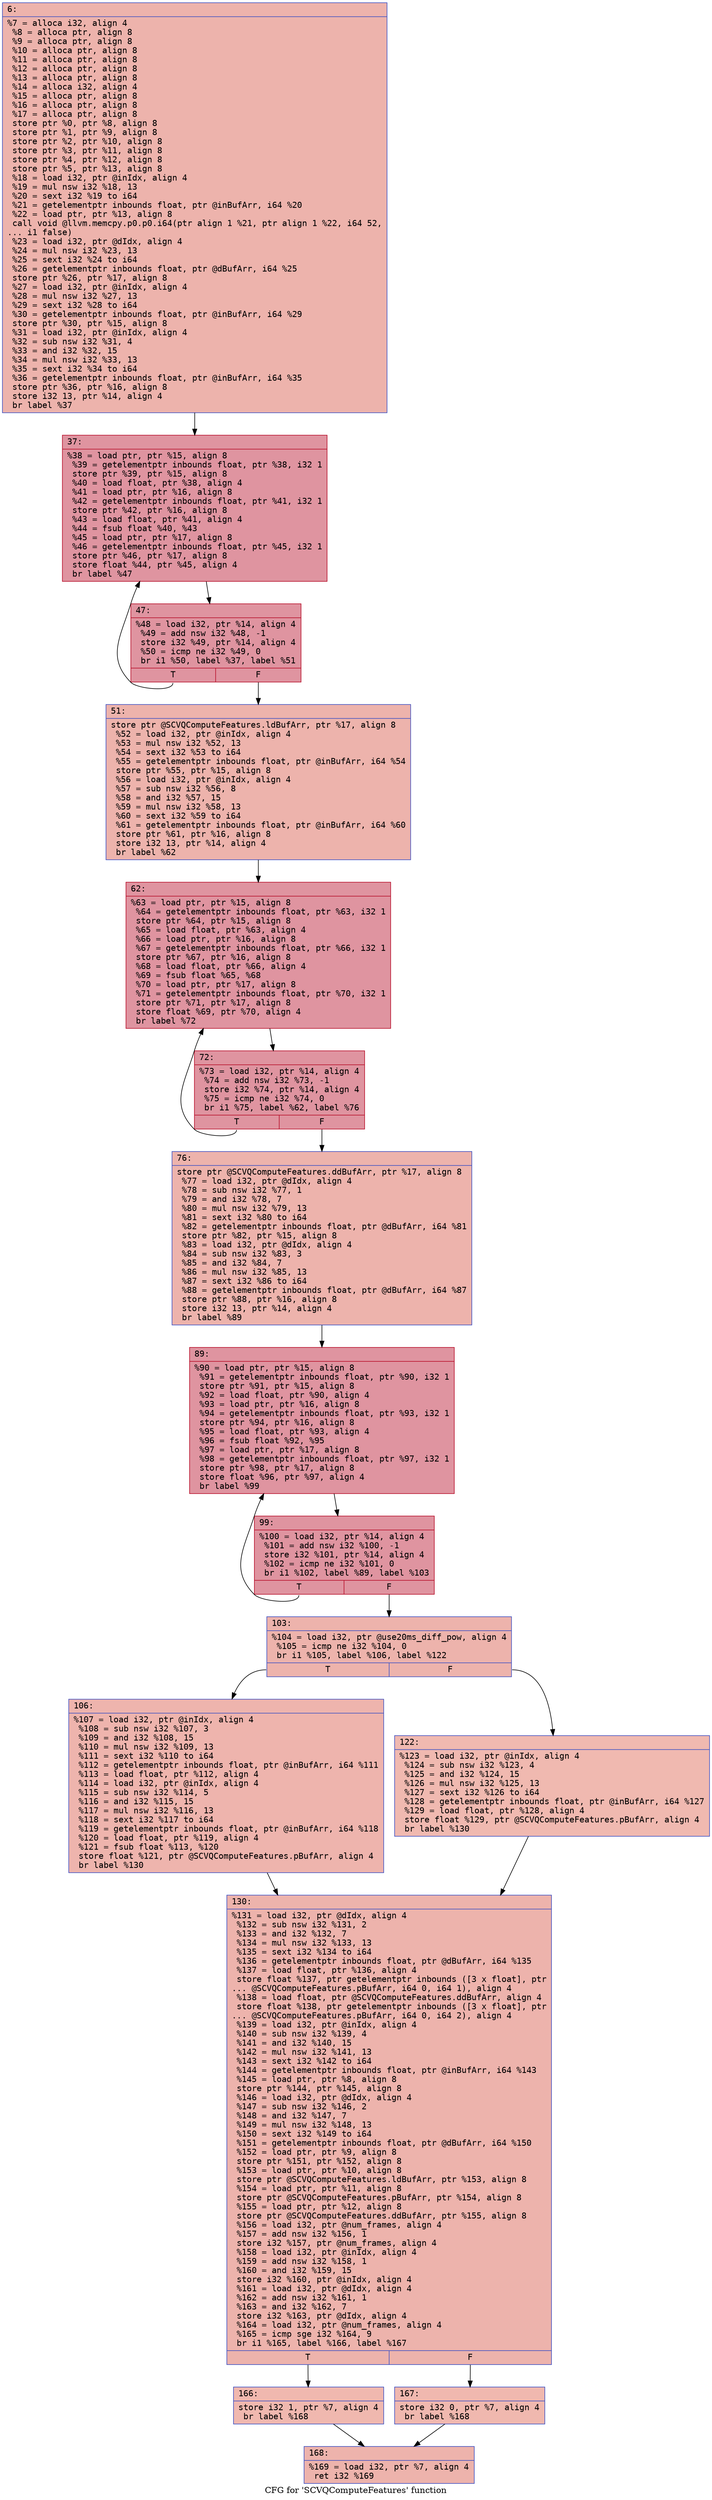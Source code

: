 digraph "CFG for 'SCVQComputeFeatures' function" {
	label="CFG for 'SCVQComputeFeatures' function";

	Node0x600001f5f1b0 [shape=record,color="#3d50c3ff", style=filled, fillcolor="#d6524470" fontname="Courier",label="{6:\l|  %7 = alloca i32, align 4\l  %8 = alloca ptr, align 8\l  %9 = alloca ptr, align 8\l  %10 = alloca ptr, align 8\l  %11 = alloca ptr, align 8\l  %12 = alloca ptr, align 8\l  %13 = alloca ptr, align 8\l  %14 = alloca i32, align 4\l  %15 = alloca ptr, align 8\l  %16 = alloca ptr, align 8\l  %17 = alloca ptr, align 8\l  store ptr %0, ptr %8, align 8\l  store ptr %1, ptr %9, align 8\l  store ptr %2, ptr %10, align 8\l  store ptr %3, ptr %11, align 8\l  store ptr %4, ptr %12, align 8\l  store ptr %5, ptr %13, align 8\l  %18 = load i32, ptr @inIdx, align 4\l  %19 = mul nsw i32 %18, 13\l  %20 = sext i32 %19 to i64\l  %21 = getelementptr inbounds float, ptr @inBufArr, i64 %20\l  %22 = load ptr, ptr %13, align 8\l  call void @llvm.memcpy.p0.p0.i64(ptr align 1 %21, ptr align 1 %22, i64 52,\l... i1 false)\l  %23 = load i32, ptr @dIdx, align 4\l  %24 = mul nsw i32 %23, 13\l  %25 = sext i32 %24 to i64\l  %26 = getelementptr inbounds float, ptr @dBufArr, i64 %25\l  store ptr %26, ptr %17, align 8\l  %27 = load i32, ptr @inIdx, align 4\l  %28 = mul nsw i32 %27, 13\l  %29 = sext i32 %28 to i64\l  %30 = getelementptr inbounds float, ptr @inBufArr, i64 %29\l  store ptr %30, ptr %15, align 8\l  %31 = load i32, ptr @inIdx, align 4\l  %32 = sub nsw i32 %31, 4\l  %33 = and i32 %32, 15\l  %34 = mul nsw i32 %33, 13\l  %35 = sext i32 %34 to i64\l  %36 = getelementptr inbounds float, ptr @inBufArr, i64 %35\l  store ptr %36, ptr %16, align 8\l  store i32 13, ptr %14, align 4\l  br label %37\l}"];
	Node0x600001f5f1b0 -> Node0x600001f5f200[tooltip="6 -> 37\nProbability 100.00%" ];
	Node0x600001f5f200 [shape=record,color="#b70d28ff", style=filled, fillcolor="#b70d2870" fontname="Courier",label="{37:\l|  %38 = load ptr, ptr %15, align 8\l  %39 = getelementptr inbounds float, ptr %38, i32 1\l  store ptr %39, ptr %15, align 8\l  %40 = load float, ptr %38, align 4\l  %41 = load ptr, ptr %16, align 8\l  %42 = getelementptr inbounds float, ptr %41, i32 1\l  store ptr %42, ptr %16, align 8\l  %43 = load float, ptr %41, align 4\l  %44 = fsub float %40, %43\l  %45 = load ptr, ptr %17, align 8\l  %46 = getelementptr inbounds float, ptr %45, i32 1\l  store ptr %46, ptr %17, align 8\l  store float %44, ptr %45, align 4\l  br label %47\l}"];
	Node0x600001f5f200 -> Node0x600001f5f250[tooltip="37 -> 47\nProbability 100.00%" ];
	Node0x600001f5f250 [shape=record,color="#b70d28ff", style=filled, fillcolor="#b70d2870" fontname="Courier",label="{47:\l|  %48 = load i32, ptr %14, align 4\l  %49 = add nsw i32 %48, -1\l  store i32 %49, ptr %14, align 4\l  %50 = icmp ne i32 %49, 0\l  br i1 %50, label %37, label %51\l|{<s0>T|<s1>F}}"];
	Node0x600001f5f250:s0 -> Node0x600001f5f200[tooltip="47 -> 37\nProbability 96.88%" ];
	Node0x600001f5f250:s1 -> Node0x600001f5f2a0[tooltip="47 -> 51\nProbability 3.12%" ];
	Node0x600001f5f2a0 [shape=record,color="#3d50c3ff", style=filled, fillcolor="#d6524470" fontname="Courier",label="{51:\l|  store ptr @SCVQComputeFeatures.ldBufArr, ptr %17, align 8\l  %52 = load i32, ptr @inIdx, align 4\l  %53 = mul nsw i32 %52, 13\l  %54 = sext i32 %53 to i64\l  %55 = getelementptr inbounds float, ptr @inBufArr, i64 %54\l  store ptr %55, ptr %15, align 8\l  %56 = load i32, ptr @inIdx, align 4\l  %57 = sub nsw i32 %56, 8\l  %58 = and i32 %57, 15\l  %59 = mul nsw i32 %58, 13\l  %60 = sext i32 %59 to i64\l  %61 = getelementptr inbounds float, ptr @inBufArr, i64 %60\l  store ptr %61, ptr %16, align 8\l  store i32 13, ptr %14, align 4\l  br label %62\l}"];
	Node0x600001f5f2a0 -> Node0x600001f5f2f0[tooltip="51 -> 62\nProbability 100.00%" ];
	Node0x600001f5f2f0 [shape=record,color="#b70d28ff", style=filled, fillcolor="#b70d2870" fontname="Courier",label="{62:\l|  %63 = load ptr, ptr %15, align 8\l  %64 = getelementptr inbounds float, ptr %63, i32 1\l  store ptr %64, ptr %15, align 8\l  %65 = load float, ptr %63, align 4\l  %66 = load ptr, ptr %16, align 8\l  %67 = getelementptr inbounds float, ptr %66, i32 1\l  store ptr %67, ptr %16, align 8\l  %68 = load float, ptr %66, align 4\l  %69 = fsub float %65, %68\l  %70 = load ptr, ptr %17, align 8\l  %71 = getelementptr inbounds float, ptr %70, i32 1\l  store ptr %71, ptr %17, align 8\l  store float %69, ptr %70, align 4\l  br label %72\l}"];
	Node0x600001f5f2f0 -> Node0x600001f5f340[tooltip="62 -> 72\nProbability 100.00%" ];
	Node0x600001f5f340 [shape=record,color="#b70d28ff", style=filled, fillcolor="#b70d2870" fontname="Courier",label="{72:\l|  %73 = load i32, ptr %14, align 4\l  %74 = add nsw i32 %73, -1\l  store i32 %74, ptr %14, align 4\l  %75 = icmp ne i32 %74, 0\l  br i1 %75, label %62, label %76\l|{<s0>T|<s1>F}}"];
	Node0x600001f5f340:s0 -> Node0x600001f5f2f0[tooltip="72 -> 62\nProbability 96.88%" ];
	Node0x600001f5f340:s1 -> Node0x600001f5f390[tooltip="72 -> 76\nProbability 3.12%" ];
	Node0x600001f5f390 [shape=record,color="#3d50c3ff", style=filled, fillcolor="#d6524470" fontname="Courier",label="{76:\l|  store ptr @SCVQComputeFeatures.ddBufArr, ptr %17, align 8\l  %77 = load i32, ptr @dIdx, align 4\l  %78 = sub nsw i32 %77, 1\l  %79 = and i32 %78, 7\l  %80 = mul nsw i32 %79, 13\l  %81 = sext i32 %80 to i64\l  %82 = getelementptr inbounds float, ptr @dBufArr, i64 %81\l  store ptr %82, ptr %15, align 8\l  %83 = load i32, ptr @dIdx, align 4\l  %84 = sub nsw i32 %83, 3\l  %85 = and i32 %84, 7\l  %86 = mul nsw i32 %85, 13\l  %87 = sext i32 %86 to i64\l  %88 = getelementptr inbounds float, ptr @dBufArr, i64 %87\l  store ptr %88, ptr %16, align 8\l  store i32 13, ptr %14, align 4\l  br label %89\l}"];
	Node0x600001f5f390 -> Node0x600001f5f3e0[tooltip="76 -> 89\nProbability 100.00%" ];
	Node0x600001f5f3e0 [shape=record,color="#b70d28ff", style=filled, fillcolor="#b70d2870" fontname="Courier",label="{89:\l|  %90 = load ptr, ptr %15, align 8\l  %91 = getelementptr inbounds float, ptr %90, i32 1\l  store ptr %91, ptr %15, align 8\l  %92 = load float, ptr %90, align 4\l  %93 = load ptr, ptr %16, align 8\l  %94 = getelementptr inbounds float, ptr %93, i32 1\l  store ptr %94, ptr %16, align 8\l  %95 = load float, ptr %93, align 4\l  %96 = fsub float %92, %95\l  %97 = load ptr, ptr %17, align 8\l  %98 = getelementptr inbounds float, ptr %97, i32 1\l  store ptr %98, ptr %17, align 8\l  store float %96, ptr %97, align 4\l  br label %99\l}"];
	Node0x600001f5f3e0 -> Node0x600001f5f430[tooltip="89 -> 99\nProbability 100.00%" ];
	Node0x600001f5f430 [shape=record,color="#b70d28ff", style=filled, fillcolor="#b70d2870" fontname="Courier",label="{99:\l|  %100 = load i32, ptr %14, align 4\l  %101 = add nsw i32 %100, -1\l  store i32 %101, ptr %14, align 4\l  %102 = icmp ne i32 %101, 0\l  br i1 %102, label %89, label %103\l|{<s0>T|<s1>F}}"];
	Node0x600001f5f430:s0 -> Node0x600001f5f3e0[tooltip="99 -> 89\nProbability 96.88%" ];
	Node0x600001f5f430:s1 -> Node0x600001f5f480[tooltip="99 -> 103\nProbability 3.12%" ];
	Node0x600001f5f480 [shape=record,color="#3d50c3ff", style=filled, fillcolor="#d6524470" fontname="Courier",label="{103:\l|  %104 = load i32, ptr @use20ms_diff_pow, align 4\l  %105 = icmp ne i32 %104, 0\l  br i1 %105, label %106, label %122\l|{<s0>T|<s1>F}}"];
	Node0x600001f5f480:s0 -> Node0x600001f5f4d0[tooltip="103 -> 106\nProbability 62.50%" ];
	Node0x600001f5f480:s1 -> Node0x600001f5f520[tooltip="103 -> 122\nProbability 37.50%" ];
	Node0x600001f5f4d0 [shape=record,color="#3d50c3ff", style=filled, fillcolor="#d8564670" fontname="Courier",label="{106:\l|  %107 = load i32, ptr @inIdx, align 4\l  %108 = sub nsw i32 %107, 3\l  %109 = and i32 %108, 15\l  %110 = mul nsw i32 %109, 13\l  %111 = sext i32 %110 to i64\l  %112 = getelementptr inbounds float, ptr @inBufArr, i64 %111\l  %113 = load float, ptr %112, align 4\l  %114 = load i32, ptr @inIdx, align 4\l  %115 = sub nsw i32 %114, 5\l  %116 = and i32 %115, 15\l  %117 = mul nsw i32 %116, 13\l  %118 = sext i32 %117 to i64\l  %119 = getelementptr inbounds float, ptr @inBufArr, i64 %118\l  %120 = load float, ptr %119, align 4\l  %121 = fsub float %113, %120\l  store float %121, ptr @SCVQComputeFeatures.pBufArr, align 4\l  br label %130\l}"];
	Node0x600001f5f4d0 -> Node0x600001f5f570[tooltip="106 -> 130\nProbability 100.00%" ];
	Node0x600001f5f520 [shape=record,color="#3d50c3ff", style=filled, fillcolor="#de614d70" fontname="Courier",label="{122:\l|  %123 = load i32, ptr @inIdx, align 4\l  %124 = sub nsw i32 %123, 4\l  %125 = and i32 %124, 15\l  %126 = mul nsw i32 %125, 13\l  %127 = sext i32 %126 to i64\l  %128 = getelementptr inbounds float, ptr @inBufArr, i64 %127\l  %129 = load float, ptr %128, align 4\l  store float %129, ptr @SCVQComputeFeatures.pBufArr, align 4\l  br label %130\l}"];
	Node0x600001f5f520 -> Node0x600001f5f570[tooltip="122 -> 130\nProbability 100.00%" ];
	Node0x600001f5f570 [shape=record,color="#3d50c3ff", style=filled, fillcolor="#d6524470" fontname="Courier",label="{130:\l|  %131 = load i32, ptr @dIdx, align 4\l  %132 = sub nsw i32 %131, 2\l  %133 = and i32 %132, 7\l  %134 = mul nsw i32 %133, 13\l  %135 = sext i32 %134 to i64\l  %136 = getelementptr inbounds float, ptr @dBufArr, i64 %135\l  %137 = load float, ptr %136, align 4\l  store float %137, ptr getelementptr inbounds ([3 x float], ptr\l... @SCVQComputeFeatures.pBufArr, i64 0, i64 1), align 4\l  %138 = load float, ptr @SCVQComputeFeatures.ddBufArr, align 4\l  store float %138, ptr getelementptr inbounds ([3 x float], ptr\l... @SCVQComputeFeatures.pBufArr, i64 0, i64 2), align 4\l  %139 = load i32, ptr @inIdx, align 4\l  %140 = sub nsw i32 %139, 4\l  %141 = and i32 %140, 15\l  %142 = mul nsw i32 %141, 13\l  %143 = sext i32 %142 to i64\l  %144 = getelementptr inbounds float, ptr @inBufArr, i64 %143\l  %145 = load ptr, ptr %8, align 8\l  store ptr %144, ptr %145, align 8\l  %146 = load i32, ptr @dIdx, align 4\l  %147 = sub nsw i32 %146, 2\l  %148 = and i32 %147, 7\l  %149 = mul nsw i32 %148, 13\l  %150 = sext i32 %149 to i64\l  %151 = getelementptr inbounds float, ptr @dBufArr, i64 %150\l  %152 = load ptr, ptr %9, align 8\l  store ptr %151, ptr %152, align 8\l  %153 = load ptr, ptr %10, align 8\l  store ptr @SCVQComputeFeatures.ldBufArr, ptr %153, align 8\l  %154 = load ptr, ptr %11, align 8\l  store ptr @SCVQComputeFeatures.pBufArr, ptr %154, align 8\l  %155 = load ptr, ptr %12, align 8\l  store ptr @SCVQComputeFeatures.ddBufArr, ptr %155, align 8\l  %156 = load i32, ptr @num_frames, align 4\l  %157 = add nsw i32 %156, 1\l  store i32 %157, ptr @num_frames, align 4\l  %158 = load i32, ptr @inIdx, align 4\l  %159 = add nsw i32 %158, 1\l  %160 = and i32 %159, 15\l  store i32 %160, ptr @inIdx, align 4\l  %161 = load i32, ptr @dIdx, align 4\l  %162 = add nsw i32 %161, 1\l  %163 = and i32 %162, 7\l  store i32 %163, ptr @dIdx, align 4\l  %164 = load i32, ptr @num_frames, align 4\l  %165 = icmp sge i32 %164, 9\l  br i1 %165, label %166, label %167\l|{<s0>T|<s1>F}}"];
	Node0x600001f5f570:s0 -> Node0x600001f5f5c0[tooltip="130 -> 166\nProbability 50.00%" ];
	Node0x600001f5f570:s1 -> Node0x600001f5f610[tooltip="130 -> 167\nProbability 50.00%" ];
	Node0x600001f5f5c0 [shape=record,color="#3d50c3ff", style=filled, fillcolor="#dc5d4a70" fontname="Courier",label="{166:\l|  store i32 1, ptr %7, align 4\l  br label %168\l}"];
	Node0x600001f5f5c0 -> Node0x600001f5f660[tooltip="166 -> 168\nProbability 100.00%" ];
	Node0x600001f5f610 [shape=record,color="#3d50c3ff", style=filled, fillcolor="#dc5d4a70" fontname="Courier",label="{167:\l|  store i32 0, ptr %7, align 4\l  br label %168\l}"];
	Node0x600001f5f610 -> Node0x600001f5f660[tooltip="167 -> 168\nProbability 100.00%" ];
	Node0x600001f5f660 [shape=record,color="#3d50c3ff", style=filled, fillcolor="#d6524470" fontname="Courier",label="{168:\l|  %169 = load i32, ptr %7, align 4\l  ret i32 %169\l}"];
}
